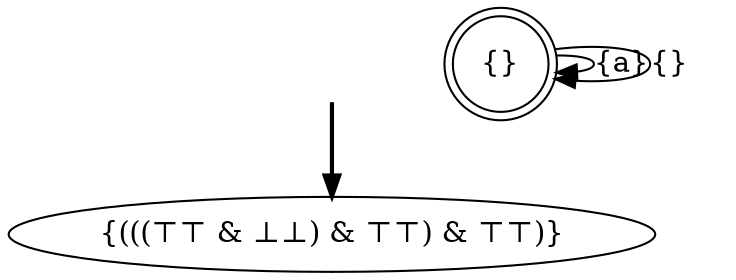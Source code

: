 digraph {
	fake0 [style=invisible]
	"{}" [shape=doublecircle]
	"{(((⊤⊤ & ⊥⊥) & ⊤⊤) & ⊤⊤)}" [root=true]
	fake0 -> "{(((⊤⊤ & ⊥⊥) & ⊤⊤) & ⊤⊤)}" [style=bold]
	"{}" -> "{}" [label="{a}"]
	"{}" -> "{}" [label="{}"]
}
